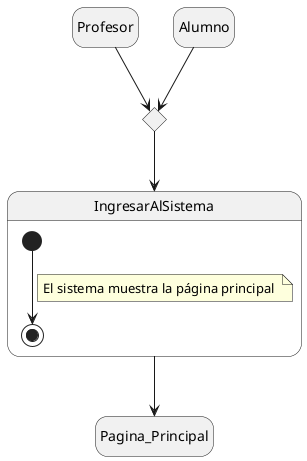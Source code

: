 @startuml IngresarAlSistema

hide empty description

state Profesor 
state choice <<choice>>
state Pagina_Principal
state IngresarAlSistema{
    [*] --> [*]
    note on link
        El sistema muestra la página principal 
    end note
}

Profesor --> choice
Alumno --> choice
choice --> IngresarAlSistema
IngresarAlSistema --> Pagina_Principal

@enduml